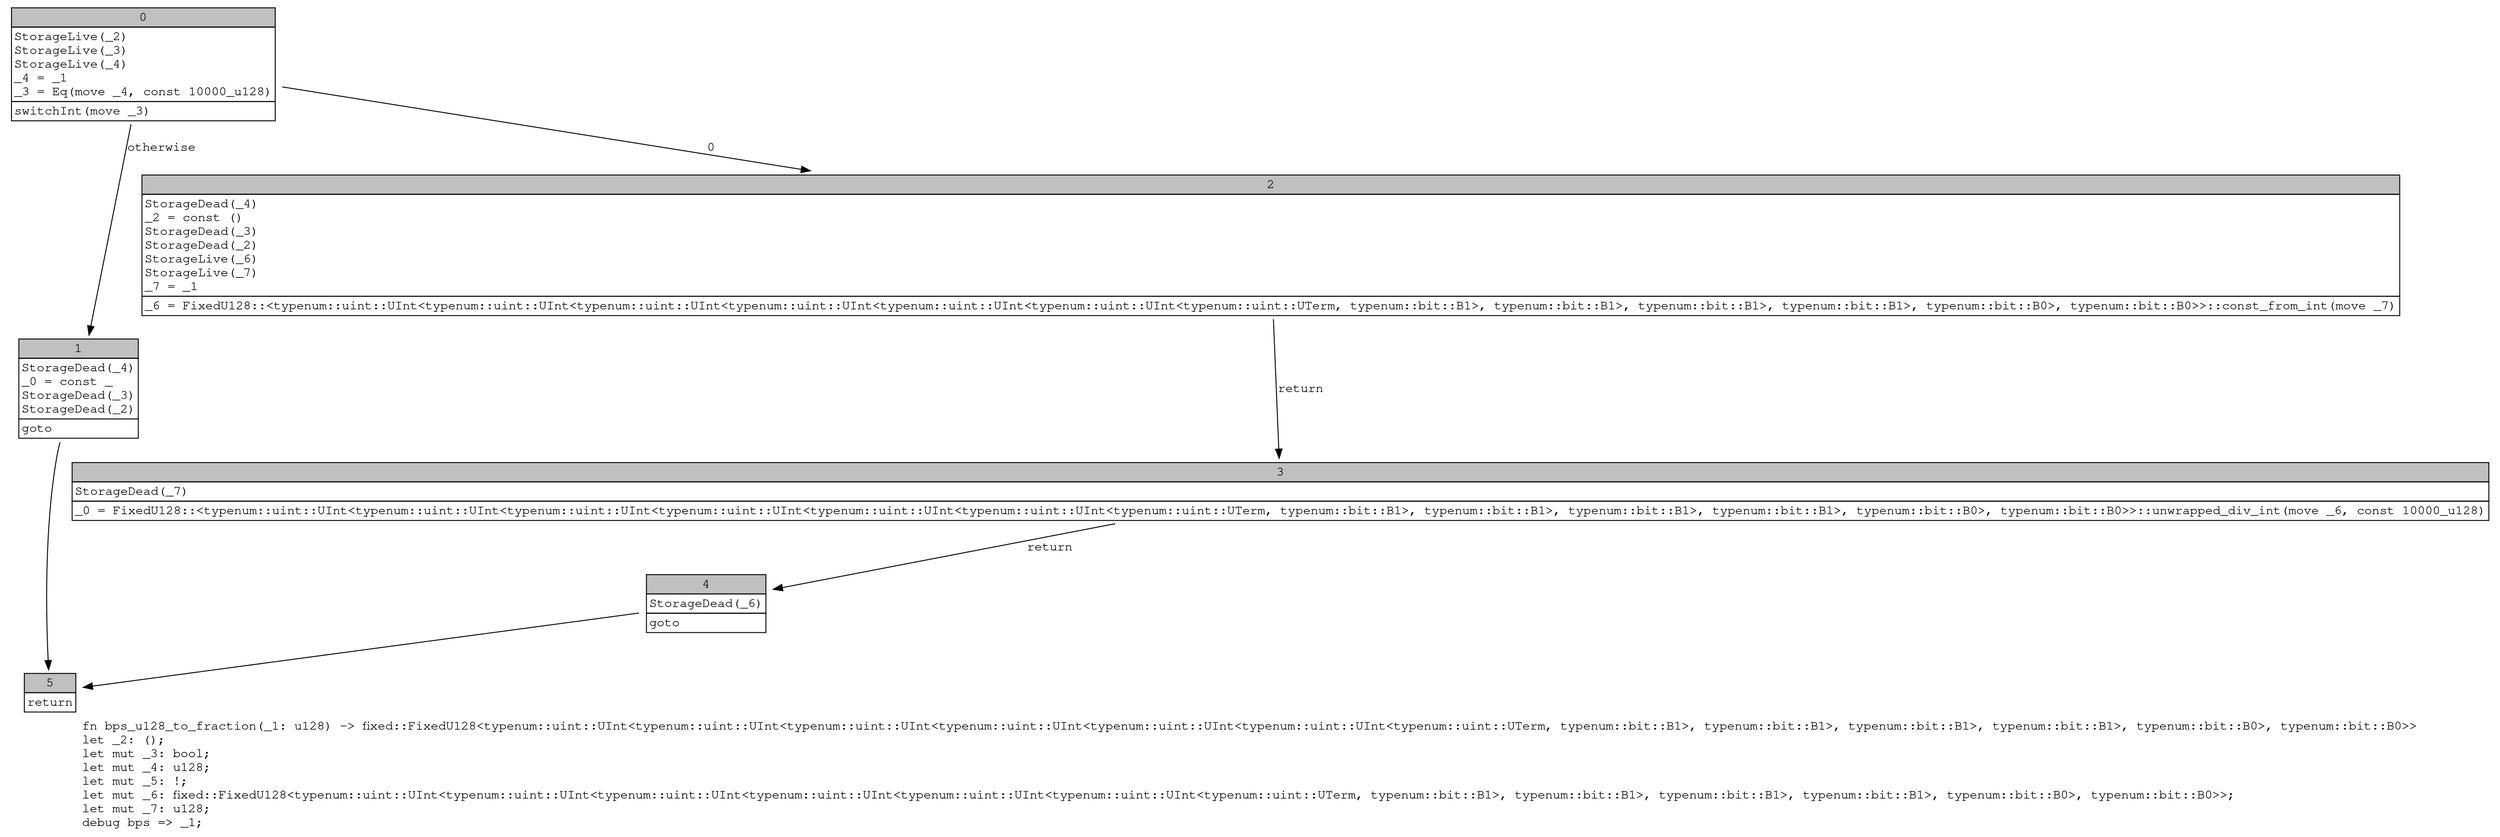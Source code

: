 digraph Mir_0_2350 {
    graph [fontname="Courier, monospace"];
    node [fontname="Courier, monospace"];
    edge [fontname="Courier, monospace"];
    label=<fn bps_u128_to_fraction(_1: u128) -&gt; fixed::FixedU128&lt;typenum::uint::UInt&lt;typenum::uint::UInt&lt;typenum::uint::UInt&lt;typenum::uint::UInt&lt;typenum::uint::UInt&lt;typenum::uint::UInt&lt;typenum::uint::UTerm, typenum::bit::B1&gt;, typenum::bit::B1&gt;, typenum::bit::B1&gt;, typenum::bit::B1&gt;, typenum::bit::B0&gt;, typenum::bit::B0&gt;&gt;<br align="left"/>let _2: ();<br align="left"/>let mut _3: bool;<br align="left"/>let mut _4: u128;<br align="left"/>let mut _5: !;<br align="left"/>let mut _6: fixed::FixedU128&lt;typenum::uint::UInt&lt;typenum::uint::UInt&lt;typenum::uint::UInt&lt;typenum::uint::UInt&lt;typenum::uint::UInt&lt;typenum::uint::UInt&lt;typenum::uint::UTerm, typenum::bit::B1&gt;, typenum::bit::B1&gt;, typenum::bit::B1&gt;, typenum::bit::B1&gt;, typenum::bit::B0&gt;, typenum::bit::B0&gt;&gt;;<br align="left"/>let mut _7: u128;<br align="left"/>debug bps =&gt; _1;<br align="left"/>>;
    bb0__0_2350 [shape="none", label=<<table border="0" cellborder="1" cellspacing="0"><tr><td bgcolor="gray" align="center" colspan="1">0</td></tr><tr><td align="left" balign="left">StorageLive(_2)<br/>StorageLive(_3)<br/>StorageLive(_4)<br/>_4 = _1<br/>_3 = Eq(move _4, const 10000_u128)<br/></td></tr><tr><td align="left">switchInt(move _3)</td></tr></table>>];
    bb1__0_2350 [shape="none", label=<<table border="0" cellborder="1" cellspacing="0"><tr><td bgcolor="gray" align="center" colspan="1">1</td></tr><tr><td align="left" balign="left">StorageDead(_4)<br/>_0 = const _<br/>StorageDead(_3)<br/>StorageDead(_2)<br/></td></tr><tr><td align="left">goto</td></tr></table>>];
    bb2__0_2350 [shape="none", label=<<table border="0" cellborder="1" cellspacing="0"><tr><td bgcolor="gray" align="center" colspan="1">2</td></tr><tr><td align="left" balign="left">StorageDead(_4)<br/>_2 = const ()<br/>StorageDead(_3)<br/>StorageDead(_2)<br/>StorageLive(_6)<br/>StorageLive(_7)<br/>_7 = _1<br/></td></tr><tr><td align="left">_6 = FixedU128::&lt;typenum::uint::UInt&lt;typenum::uint::UInt&lt;typenum::uint::UInt&lt;typenum::uint::UInt&lt;typenum::uint::UInt&lt;typenum::uint::UInt&lt;typenum::uint::UTerm, typenum::bit::B1&gt;, typenum::bit::B1&gt;, typenum::bit::B1&gt;, typenum::bit::B1&gt;, typenum::bit::B0&gt;, typenum::bit::B0&gt;&gt;::const_from_int(move _7)</td></tr></table>>];
    bb3__0_2350 [shape="none", label=<<table border="0" cellborder="1" cellspacing="0"><tr><td bgcolor="gray" align="center" colspan="1">3</td></tr><tr><td align="left" balign="left">StorageDead(_7)<br/></td></tr><tr><td align="left">_0 = FixedU128::&lt;typenum::uint::UInt&lt;typenum::uint::UInt&lt;typenum::uint::UInt&lt;typenum::uint::UInt&lt;typenum::uint::UInt&lt;typenum::uint::UInt&lt;typenum::uint::UTerm, typenum::bit::B1&gt;, typenum::bit::B1&gt;, typenum::bit::B1&gt;, typenum::bit::B1&gt;, typenum::bit::B0&gt;, typenum::bit::B0&gt;&gt;::unwrapped_div_int(move _6, const 10000_u128)</td></tr></table>>];
    bb4__0_2350 [shape="none", label=<<table border="0" cellborder="1" cellspacing="0"><tr><td bgcolor="gray" align="center" colspan="1">4</td></tr><tr><td align="left" balign="left">StorageDead(_6)<br/></td></tr><tr><td align="left">goto</td></tr></table>>];
    bb5__0_2350 [shape="none", label=<<table border="0" cellborder="1" cellspacing="0"><tr><td bgcolor="gray" align="center" colspan="1">5</td></tr><tr><td align="left">return</td></tr></table>>];
    bb0__0_2350 -> bb2__0_2350 [label="0"];
    bb0__0_2350 -> bb1__0_2350 [label="otherwise"];
    bb1__0_2350 -> bb5__0_2350 [label=""];
    bb2__0_2350 -> bb3__0_2350 [label="return"];
    bb3__0_2350 -> bb4__0_2350 [label="return"];
    bb4__0_2350 -> bb5__0_2350 [label=""];
}
